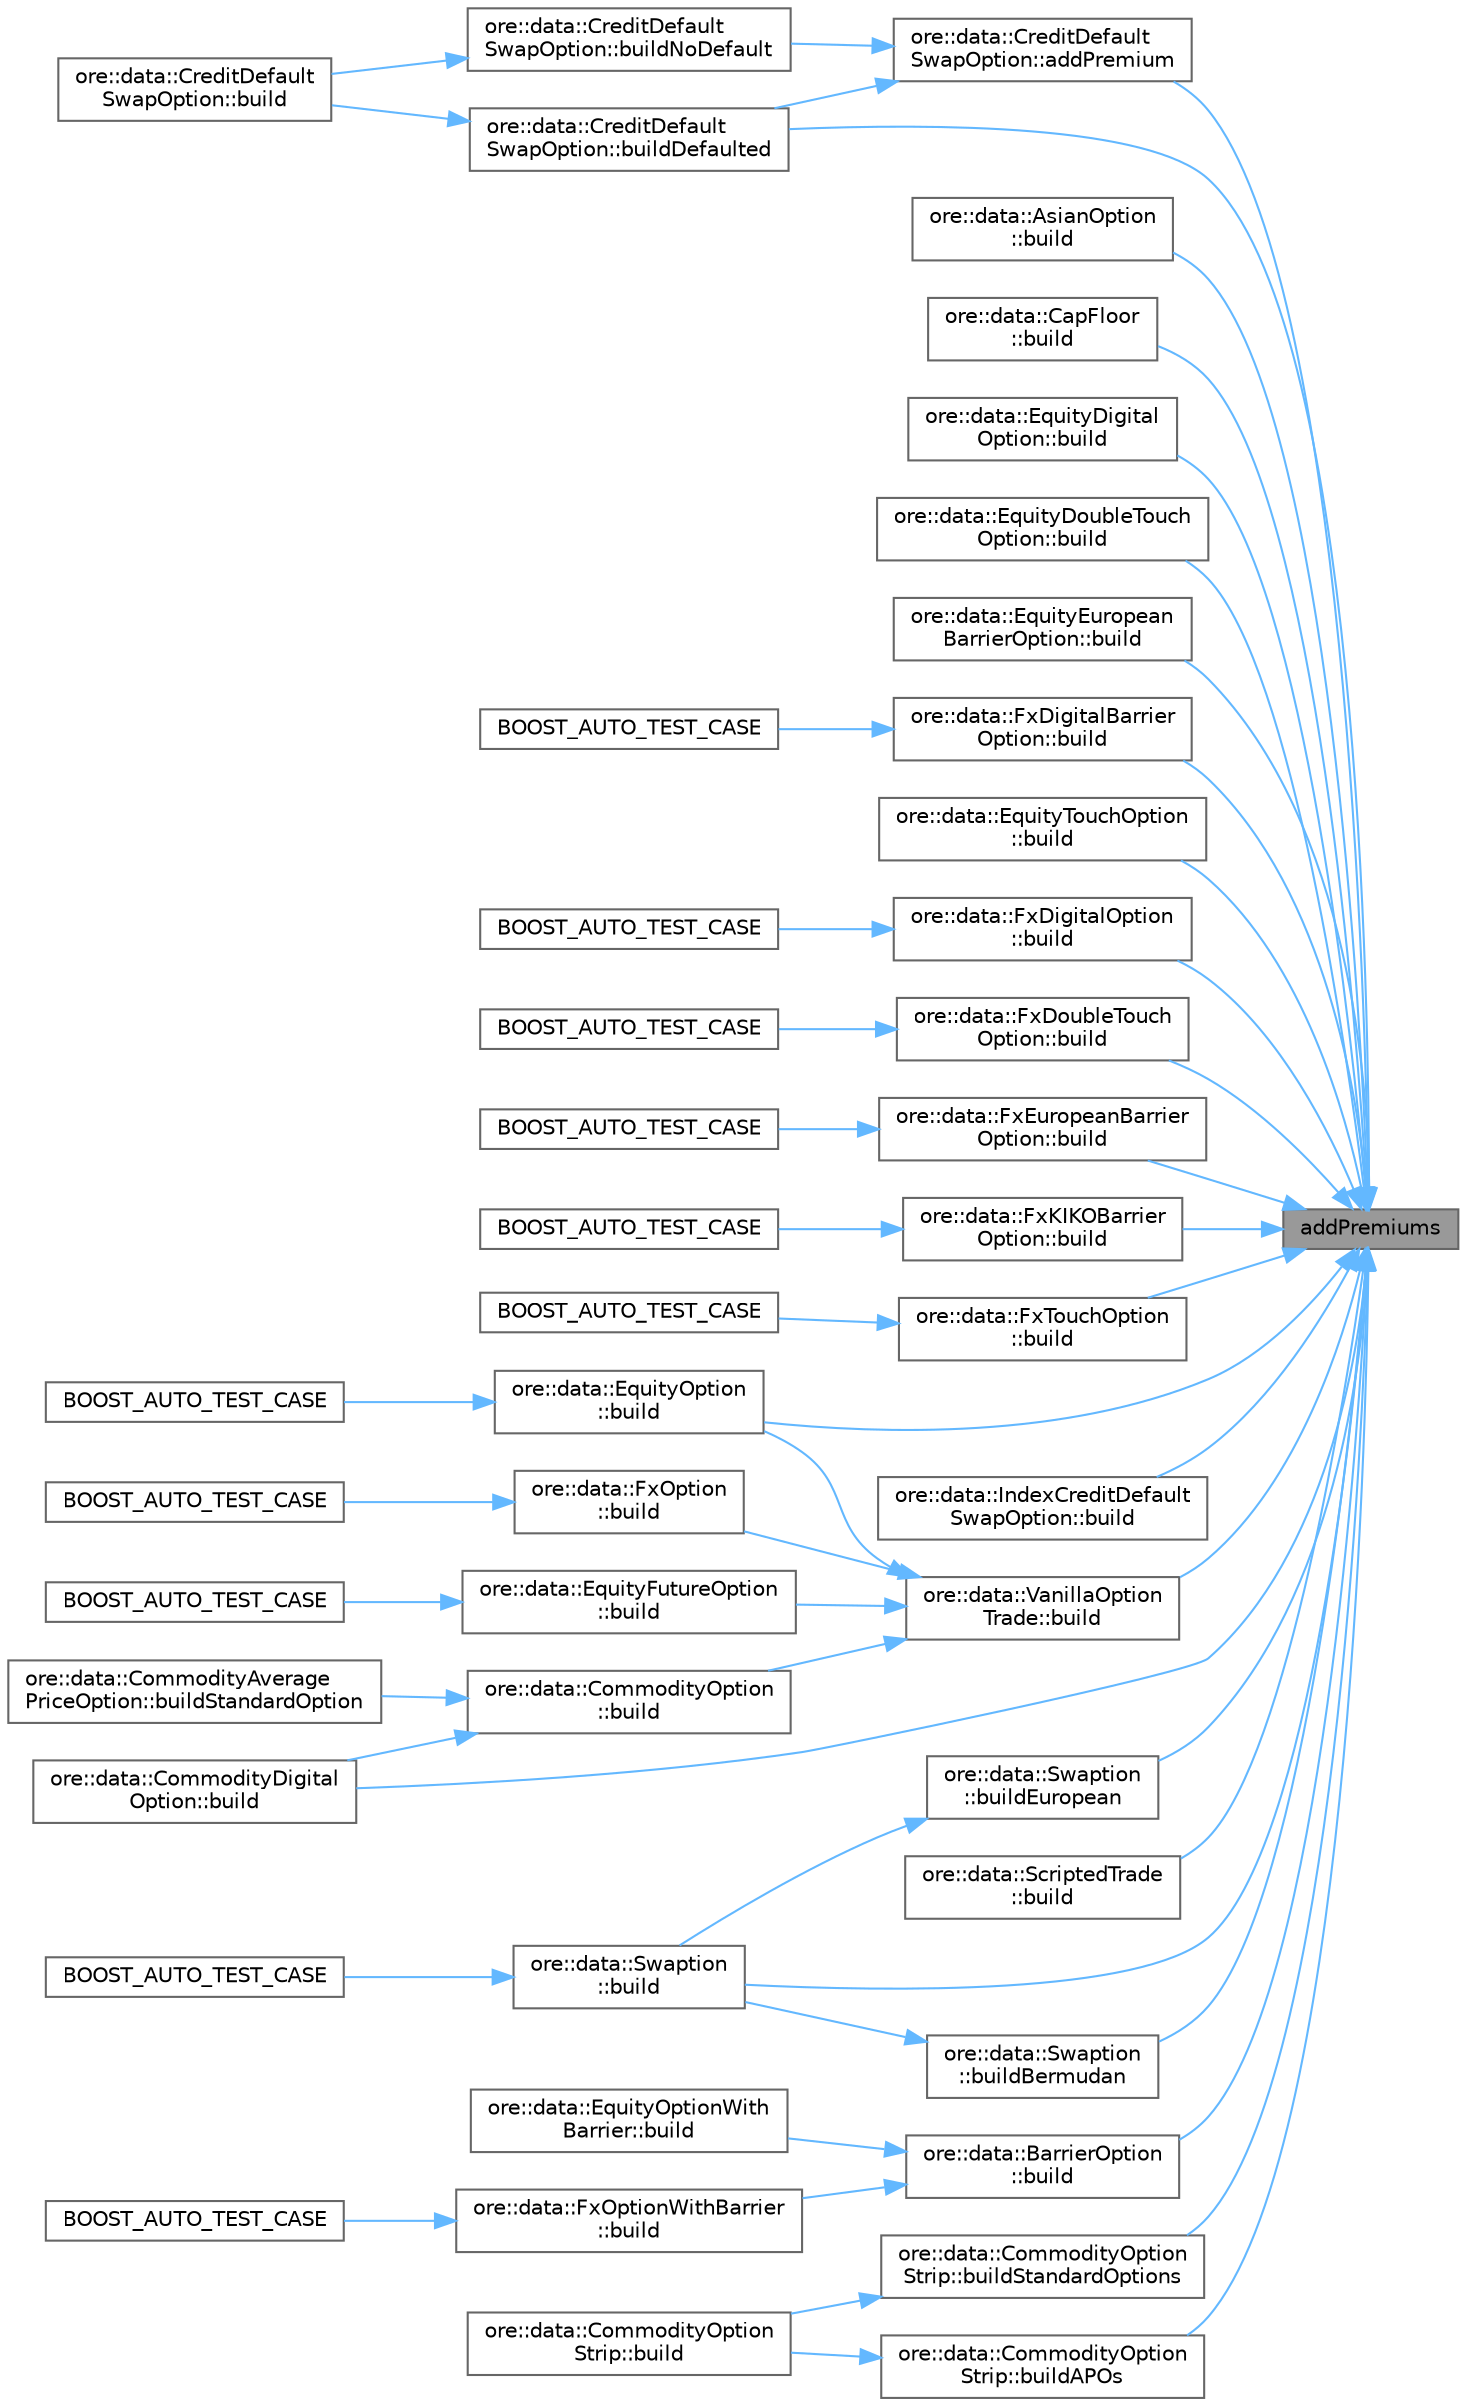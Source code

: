 digraph "addPremiums"
{
 // INTERACTIVE_SVG=YES
 // LATEX_PDF_SIZE
  bgcolor="transparent";
  edge [fontname=Helvetica,fontsize=10,labelfontname=Helvetica,labelfontsize=10];
  node [fontname=Helvetica,fontsize=10,shape=box,height=0.2,width=0.4];
  rankdir="RL";
  Node1 [label="addPremiums",height=0.2,width=0.4,color="gray40", fillcolor="grey60", style="filled", fontcolor="black",tooltip=" "];
  Node1 -> Node2 [dir="back",color="steelblue1",style="solid"];
  Node2 [label="ore::data::CreditDefault\lSwapOption::addPremium",height=0.2,width=0.4,color="grey40", fillcolor="white", style="filled",URL="$classore_1_1data_1_1_credit_default_swap_option.html#a03d83d5501bba8ba1503f4f7eb6f5d0d",tooltip="Add the premium payment."];
  Node2 -> Node3 [dir="back",color="steelblue1",style="solid"];
  Node3 [label="ore::data::CreditDefault\lSwapOption::buildDefaulted",height=0.2,width=0.4,color="grey40", fillcolor="white", style="filled",URL="$classore_1_1data_1_1_credit_default_swap_option.html#aa9c90b7ee208adbdd179cee9d098d557",tooltip="Build instrument given that default has occurred."];
  Node3 -> Node4 [dir="back",color="steelblue1",style="solid"];
  Node4 [label="ore::data::CreditDefault\lSwapOption::build",height=0.2,width=0.4,color="grey40", fillcolor="white", style="filled",URL="$classore_1_1data_1_1_credit_default_swap_option.html#a0acfa862caa19c62c1362c2eb84bcff7",tooltip=" "];
  Node2 -> Node5 [dir="back",color="steelblue1",style="solid"];
  Node5 [label="ore::data::CreditDefault\lSwapOption::buildNoDefault",height=0.2,width=0.4,color="grey40", fillcolor="white", style="filled",URL="$classore_1_1data_1_1_credit_default_swap_option.html#a802a461c439c1c5161db1302f2b4cdff",tooltip="Build CDS option given that no default."];
  Node5 -> Node4 [dir="back",color="steelblue1",style="solid"];
  Node1 -> Node6 [dir="back",color="steelblue1",style="solid"];
  Node6 [label="ore::data::AsianOption\l::build",height=0.2,width=0.4,color="grey40", fillcolor="white", style="filled",URL="$classore_1_1data_1_1_asian_option.html#a9c636e31b77522b708a0b20e376209aa",tooltip="Build QuantLib/QuantExt instrument, link pricing engine."];
  Node1 -> Node7 [dir="back",color="steelblue1",style="solid"];
  Node7 [label="ore::data::CapFloor\l::build",height=0.2,width=0.4,color="grey40", fillcolor="white", style="filled",URL="$classore_1_1data_1_1_cap_floor.html#a9c636e31b77522b708a0b20e376209aa",tooltip=" "];
  Node1 -> Node8 [dir="back",color="steelblue1",style="solid"];
  Node8 [label="ore::data::EquityDigital\lOption::build",height=0.2,width=0.4,color="grey40", fillcolor="white", style="filled",URL="$classore_1_1data_1_1_equity_digital_option.html#a9c636e31b77522b708a0b20e376209aa",tooltip="Build QuantLib/QuantExt instrument, link pricing engine."];
  Node1 -> Node9 [dir="back",color="steelblue1",style="solid"];
  Node9 [label="ore::data::EquityDoubleTouch\lOption::build",height=0.2,width=0.4,color="grey40", fillcolor="white", style="filled",URL="$classore_1_1data_1_1_equity_double_touch_option.html#a9c636e31b77522b708a0b20e376209aa",tooltip="Build QuantLib/QuantExt instrument, link pricing engine."];
  Node1 -> Node10 [dir="back",color="steelblue1",style="solid"];
  Node10 [label="ore::data::EquityEuropean\lBarrierOption::build",height=0.2,width=0.4,color="grey40", fillcolor="white", style="filled",URL="$classore_1_1data_1_1_equity_european_barrier_option.html#a9c636e31b77522b708a0b20e376209aa",tooltip="Build QuantLib/QuantExt instrument, link pricing engine."];
  Node1 -> Node11 [dir="back",color="steelblue1",style="solid"];
  Node11 [label="ore::data::EquityOption\l::build",height=0.2,width=0.4,color="grey40", fillcolor="white", style="filled",URL="$classore_1_1data_1_1_equity_option.html#a9c636e31b77522b708a0b20e376209aa",tooltip="Build QuantLib/QuantExt instrument, link pricing engine."];
  Node11 -> Node12 [dir="back",color="steelblue1",style="solid"];
  Node12 [label="BOOST_AUTO_TEST_CASE",height=0.2,width=0.4,color="grey40", fillcolor="white", style="filled",URL="$equitytrades_8cpp.html#a9157b4f937ae04fa01bdd86ef531a15d",tooltip=" "];
  Node1 -> Node13 [dir="back",color="steelblue1",style="solid"];
  Node13 [label="ore::data::EquityTouchOption\l::build",height=0.2,width=0.4,color="grey40", fillcolor="white", style="filled",URL="$classore_1_1data_1_1_equity_touch_option.html#a9c636e31b77522b708a0b20e376209aa",tooltip="Build QuantLib/QuantExt instrument, link pricing engine."];
  Node1 -> Node14 [dir="back",color="steelblue1",style="solid"];
  Node14 [label="ore::data::FxDigitalBarrier\lOption::build",height=0.2,width=0.4,color="grey40", fillcolor="white", style="filled",URL="$classore_1_1data_1_1_fx_digital_barrier_option.html#a9c636e31b77522b708a0b20e376209aa",tooltip="Build QuantLib/QuantExt instrument, link pricing engine."];
  Node14 -> Node15 [dir="back",color="steelblue1",style="solid"];
  Node15 [label="BOOST_AUTO_TEST_CASE",height=0.2,width=0.4,color="grey40", fillcolor="white", style="filled",URL="$fxexotics_8cpp.html#a1bb3d76e35ea3c22bb6f167cc5a2a9fa",tooltip=" "];
  Node1 -> Node16 [dir="back",color="steelblue1",style="solid"];
  Node16 [label="ore::data::FxDigitalOption\l::build",height=0.2,width=0.4,color="grey40", fillcolor="white", style="filled",URL="$classore_1_1data_1_1_fx_digital_option.html#a9c636e31b77522b708a0b20e376209aa",tooltip="Build QuantLib/QuantExt instrument, link pricing engine."];
  Node16 -> Node17 [dir="back",color="steelblue1",style="solid"];
  Node17 [label="BOOST_AUTO_TEST_CASE",height=0.2,width=0.4,color="grey40", fillcolor="white", style="filled",URL="$fxexotics_8cpp.html#a993c04d1a18186e1d5aa009deb6b02d1",tooltip=" "];
  Node1 -> Node18 [dir="back",color="steelblue1",style="solid"];
  Node18 [label="ore::data::FxDoubleTouch\lOption::build",height=0.2,width=0.4,color="grey40", fillcolor="white", style="filled",URL="$classore_1_1data_1_1_fx_double_touch_option.html#a9c636e31b77522b708a0b20e376209aa",tooltip="Build QuantLib/QuantExt instrument, link pricing engine."];
  Node18 -> Node19 [dir="back",color="steelblue1",style="solid"];
  Node19 [label="BOOST_AUTO_TEST_CASE",height=0.2,width=0.4,color="grey40", fillcolor="white", style="filled",URL="$fxexotics_8cpp.html#a356626221d09fa0287e4f5d1646ca231",tooltip=" "];
  Node1 -> Node20 [dir="back",color="steelblue1",style="solid"];
  Node20 [label="ore::data::FxEuropeanBarrier\lOption::build",height=0.2,width=0.4,color="grey40", fillcolor="white", style="filled",URL="$classore_1_1data_1_1_fx_european_barrier_option.html#a9c636e31b77522b708a0b20e376209aa",tooltip="Build QuantLib/QuantExt instrument, link pricing engine."];
  Node20 -> Node21 [dir="back",color="steelblue1",style="solid"];
  Node21 [label="BOOST_AUTO_TEST_CASE",height=0.2,width=0.4,color="grey40", fillcolor="white", style="filled",URL="$fxexotics_8cpp.html#acfd93f4169abaf3c0d3541c4a297d9de",tooltip=" "];
  Node1 -> Node22 [dir="back",color="steelblue1",style="solid"];
  Node22 [label="ore::data::FxKIKOBarrier\lOption::build",height=0.2,width=0.4,color="grey40", fillcolor="white", style="filled",URL="$classore_1_1data_1_1_fx_k_i_k_o_barrier_option.html#a9c636e31b77522b708a0b20e376209aa",tooltip="Build QuantLib/QuantExt instrument, link pricing engine."];
  Node22 -> Node23 [dir="back",color="steelblue1",style="solid"];
  Node23 [label="BOOST_AUTO_TEST_CASE",height=0.2,width=0.4,color="grey40", fillcolor="white", style="filled",URL="$fxexotics_8cpp.html#ae4a8f5fc2a666b87316a20b9716625b7",tooltip=" "];
  Node1 -> Node24 [dir="back",color="steelblue1",style="solid"];
  Node24 [label="ore::data::FxTouchOption\l::build",height=0.2,width=0.4,color="grey40", fillcolor="white", style="filled",URL="$classore_1_1data_1_1_fx_touch_option.html#a9c636e31b77522b708a0b20e376209aa",tooltip="Build QuantLib/QuantExt instrument, link pricing engine."];
  Node24 -> Node25 [dir="back",color="steelblue1",style="solid"];
  Node25 [label="BOOST_AUTO_TEST_CASE",height=0.2,width=0.4,color="grey40", fillcolor="white", style="filled",URL="$fxexotics_8cpp.html#a81ded61bff8d1f143845d1a8063ab363",tooltip=" "];
  Node1 -> Node26 [dir="back",color="steelblue1",style="solid"];
  Node26 [label="ore::data::IndexCreditDefault\lSwapOption::build",height=0.2,width=0.4,color="grey40", fillcolor="white", style="filled",URL="$classore_1_1data_1_1_index_credit_default_swap_option.html#a9c636e31b77522b708a0b20e376209aa",tooltip=" "];
  Node1 -> Node27 [dir="back",color="steelblue1",style="solid"];
  Node27 [label="ore::data::Swaption\l::build",height=0.2,width=0.4,color="grey40", fillcolor="white", style="filled",URL="$classore_1_1data_1_1_swaption.html#a9c636e31b77522b708a0b20e376209aa",tooltip=" "];
  Node27 -> Node28 [dir="back",color="steelblue1",style="solid"];
  Node28 [label="BOOST_AUTO_TEST_CASE",height=0.2,width=0.4,color="grey40", fillcolor="white", style="filled",URL="$test_2swaption_8cpp.html#a3dba2613c5fc93775620d58ed073e9d9",tooltip=" "];
  Node1 -> Node29 [dir="back",color="steelblue1",style="solid"];
  Node29 [label="ore::data::VanillaOption\lTrade::build",height=0.2,width=0.4,color="grey40", fillcolor="white", style="filled",URL="$classore_1_1data_1_1_vanilla_option_trade.html#a9c636e31b77522b708a0b20e376209aa",tooltip="Build QuantLib/QuantExt instrument, link pricing engine."];
  Node29 -> Node30 [dir="back",color="steelblue1",style="solid"];
  Node30 [label="ore::data::EquityFutureOption\l::build",height=0.2,width=0.4,color="grey40", fillcolor="white", style="filled",URL="$classore_1_1data_1_1_equity_future_option.html#a9c636e31b77522b708a0b20e376209aa",tooltip="Build QuantLib/QuantExt instrument, link pricing engine."];
  Node30 -> Node31 [dir="back",color="steelblue1",style="solid"];
  Node31 [label="BOOST_AUTO_TEST_CASE",height=0.2,width=0.4,color="grey40", fillcolor="white", style="filled",URL="$equitytrades_8cpp.html#aa42062877db60fac479ac06add9deb01",tooltip=" "];
  Node29 -> Node11 [dir="back",color="steelblue1",style="solid"];
  Node29 -> Node32 [dir="back",color="steelblue1",style="solid"];
  Node32 [label="ore::data::FxOption\l::build",height=0.2,width=0.4,color="grey40", fillcolor="white", style="filled",URL="$classore_1_1data_1_1_fx_option.html#a9c636e31b77522b708a0b20e376209aa",tooltip="Build QuantLib/QuantExt instrument, link pricing engine."];
  Node32 -> Node33 [dir="back",color="steelblue1",style="solid"];
  Node33 [label="BOOST_AUTO_TEST_CASE",height=0.2,width=0.4,color="grey40", fillcolor="white", style="filled",URL="$test_2fxoption_8cpp.html#a321417ba3c97d0524c8fa2d8acb97d72",tooltip=" "];
  Node29 -> Node34 [dir="back",color="steelblue1",style="solid"];
  Node34 [label="ore::data::CommodityOption\l::build",height=0.2,width=0.4,color="grey40", fillcolor="white", style="filled",URL="$classore_1_1data_1_1_commodity_option.html#a32b57451f66777dd8794b747d0f77224",tooltip="Build underlying instrument and link pricing engine."];
  Node34 -> Node35 [dir="back",color="steelblue1",style="solid"];
  Node35 [label="ore::data::CommodityDigital\lOption::build",height=0.2,width=0.4,color="grey40", fillcolor="white", style="filled",URL="$classore_1_1data_1_1_commodity_digital_option.html#a32b57451f66777dd8794b747d0f77224",tooltip="Build underlying instrument and link pricing engine."];
  Node34 -> Node36 [dir="back",color="steelblue1",style="solid"];
  Node36 [label="ore::data::CommodityAverage\lPriceOption::buildStandardOption",height=0.2,width=0.4,color="grey40", fillcolor="white", style="filled",URL="$classore_1_1data_1_1_commodity_average_price_option.html#a56820373aef8756143bb07c7c7c7cf6e",tooltip="Build a standard option."];
  Node1 -> Node35 [dir="back",color="steelblue1",style="solid"];
  Node1 -> Node37 [dir="back",color="steelblue1",style="solid"];
  Node37 [label="ore::data::ScriptedTrade\l::build",height=0.2,width=0.4,color="grey40", fillcolor="white", style="filled",URL="$classore_1_1data_1_1_scripted_trade.html#a1577b286d4b5031486562798f48ff8b9",tooltip=" "];
  Node1 -> Node38 [dir="back",color="steelblue1",style="solid"];
  Node38 [label="ore::data::BarrierOption\l::build",height=0.2,width=0.4,color="grey40", fillcolor="white", style="filled",URL="$classore_1_1data_1_1_barrier_option.html#ac998e259f78b98d10df4f18f6d3c9a9a",tooltip="Build QuantLib/QuantExt instrument, link pricing engine."];
  Node38 -> Node39 [dir="back",color="steelblue1",style="solid"];
  Node39 [label="ore::data::FxOptionWithBarrier\l::build",height=0.2,width=0.4,color="grey40", fillcolor="white", style="filled",URL="$classore_1_1data_1_1_fx_option_with_barrier.html#ad74930c874006b4f9a05c1e210444af8",tooltip=" "];
  Node39 -> Node40 [dir="back",color="steelblue1",style="solid"];
  Node40 [label="BOOST_AUTO_TEST_CASE",height=0.2,width=0.4,color="grey40", fillcolor="white", style="filled",URL="$fxexotics_8cpp.html#a97f1cf85be4712888f153506afc004be",tooltip=" "];
  Node38 -> Node41 [dir="back",color="steelblue1",style="solid"];
  Node41 [label="ore::data::EquityOptionWith\lBarrier::build",height=0.2,width=0.4,color="grey40", fillcolor="white", style="filled",URL="$classore_1_1data_1_1_equity_option_with_barrier.html#ad74930c874006b4f9a05c1e210444af8",tooltip=" "];
  Node1 -> Node42 [dir="back",color="steelblue1",style="solid"];
  Node42 [label="ore::data::CommodityOption\lStrip::buildAPOs",height=0.2,width=0.4,color="grey40", fillcolor="white", style="filled",URL="$classore_1_1data_1_1_commodity_option_strip.html#a89d2212a4c2a5285712c7f33b7414913",tooltip="Build an average price option strip."];
  Node42 -> Node43 [dir="back",color="steelblue1",style="solid"];
  Node43 [label="ore::data::CommodityOption\lStrip::build",height=0.2,width=0.4,color="grey40", fillcolor="white", style="filled",URL="$classore_1_1data_1_1_commodity_option_strip.html#a9af2b9e6d488683123c6e4790595eb2b",tooltip="Implement the build method."];
  Node1 -> Node44 [dir="back",color="steelblue1",style="solid"];
  Node44 [label="ore::data::Swaption\l::buildBermudan",height=0.2,width=0.4,color="grey40", fillcolor="white", style="filled",URL="$classore_1_1data_1_1_swaption.html#a1630099401d431e9e330e298ebaf6c12",tooltip="build all other types of Swaptions"];
  Node44 -> Node27 [dir="back",color="steelblue1",style="solid"];
  Node1 -> Node3 [dir="back",color="steelblue1",style="solid"];
  Node1 -> Node45 [dir="back",color="steelblue1",style="solid"];
  Node45 [label="ore::data::Swaption\l::buildEuropean",height=0.2,width=0.4,color="grey40", fillcolor="white", style="filled",URL="$classore_1_1data_1_1_swaption.html#a5c86b989ca674e6b0769d4e01381b9b3",tooltip="build European Vanilla Swaption"];
  Node45 -> Node27 [dir="back",color="steelblue1",style="solid"];
  Node1 -> Node46 [dir="back",color="steelblue1",style="solid"];
  Node46 [label="ore::data::CommodityOption\lStrip::buildStandardOptions",height=0.2,width=0.4,color="grey40", fillcolor="white", style="filled",URL="$classore_1_1data_1_1_commodity_option_strip.html#a73bce66f3026e1a699a953c28c8f01e3",tooltip="Build a standard option strip."];
  Node46 -> Node43 [dir="back",color="steelblue1",style="solid"];
}
